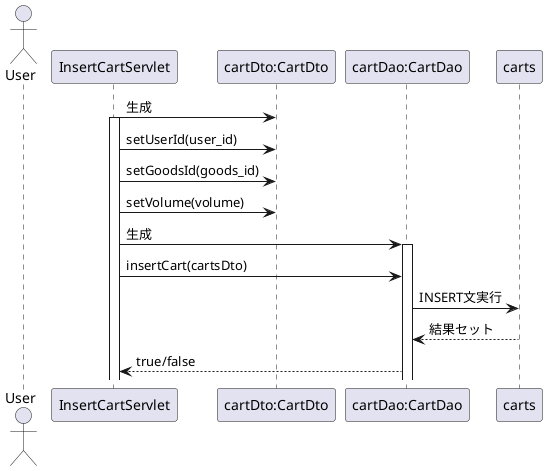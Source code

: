 @startuml 
actor User
participant "InsertCartServlet" as A
participant "cartDto:CartDto" as B
participant "cartDao:CartDao" as C
participant "carts" as D
A -> B: 生成
activate A
A -> B: setUserId(user_id)
A -> B: setGoodsId(goods_id)
A -> B: setVolume(volume)
A -> C: 生成
activate C
A -> C: insertCart(cartsDto)
C -> D: INSERT文実行
D --> C: 結果セット
C --> A: true/false
@enduml

//メソッドの名前変更